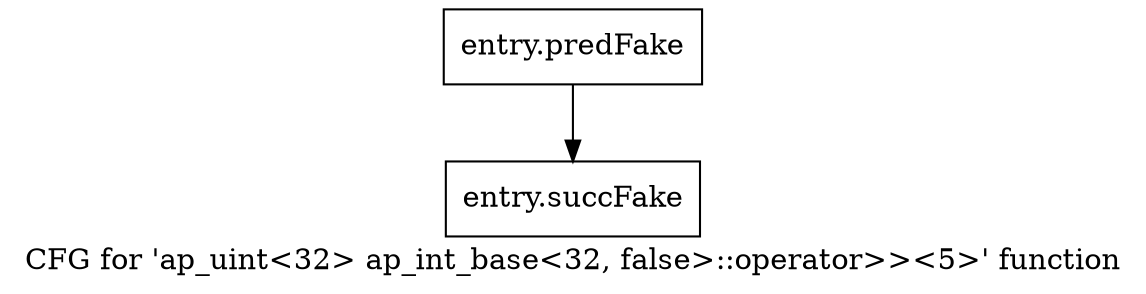 digraph "CFG for 'ap_uint\<32\> ap_int_base\<32, false\>::operator\>\>\<5\>' function" {
	label="CFG for 'ap_uint\<32\> ap_int_base\<32, false\>::operator\>\>\<5\>' function";

	Node0x56b9b50 [shape=record,filename="",linenumber="",label="{entry.predFake}"];
	Node0x56b9b50 -> Node0x5ab65a0[ callList="" memoryops="" filename="/home/omerfaruk/tools/Xilinx/Vitis_HLS/2023.2/include/etc/ap_int_base.h" execusionnum="0"];
	Node0x5ab65a0 [shape=record,filename="/home/omerfaruk/tools/Xilinx/Vitis_HLS/2023.2/include/etc/ap_int_base.h",linenumber="945",label="{entry.succFake}"];
}
